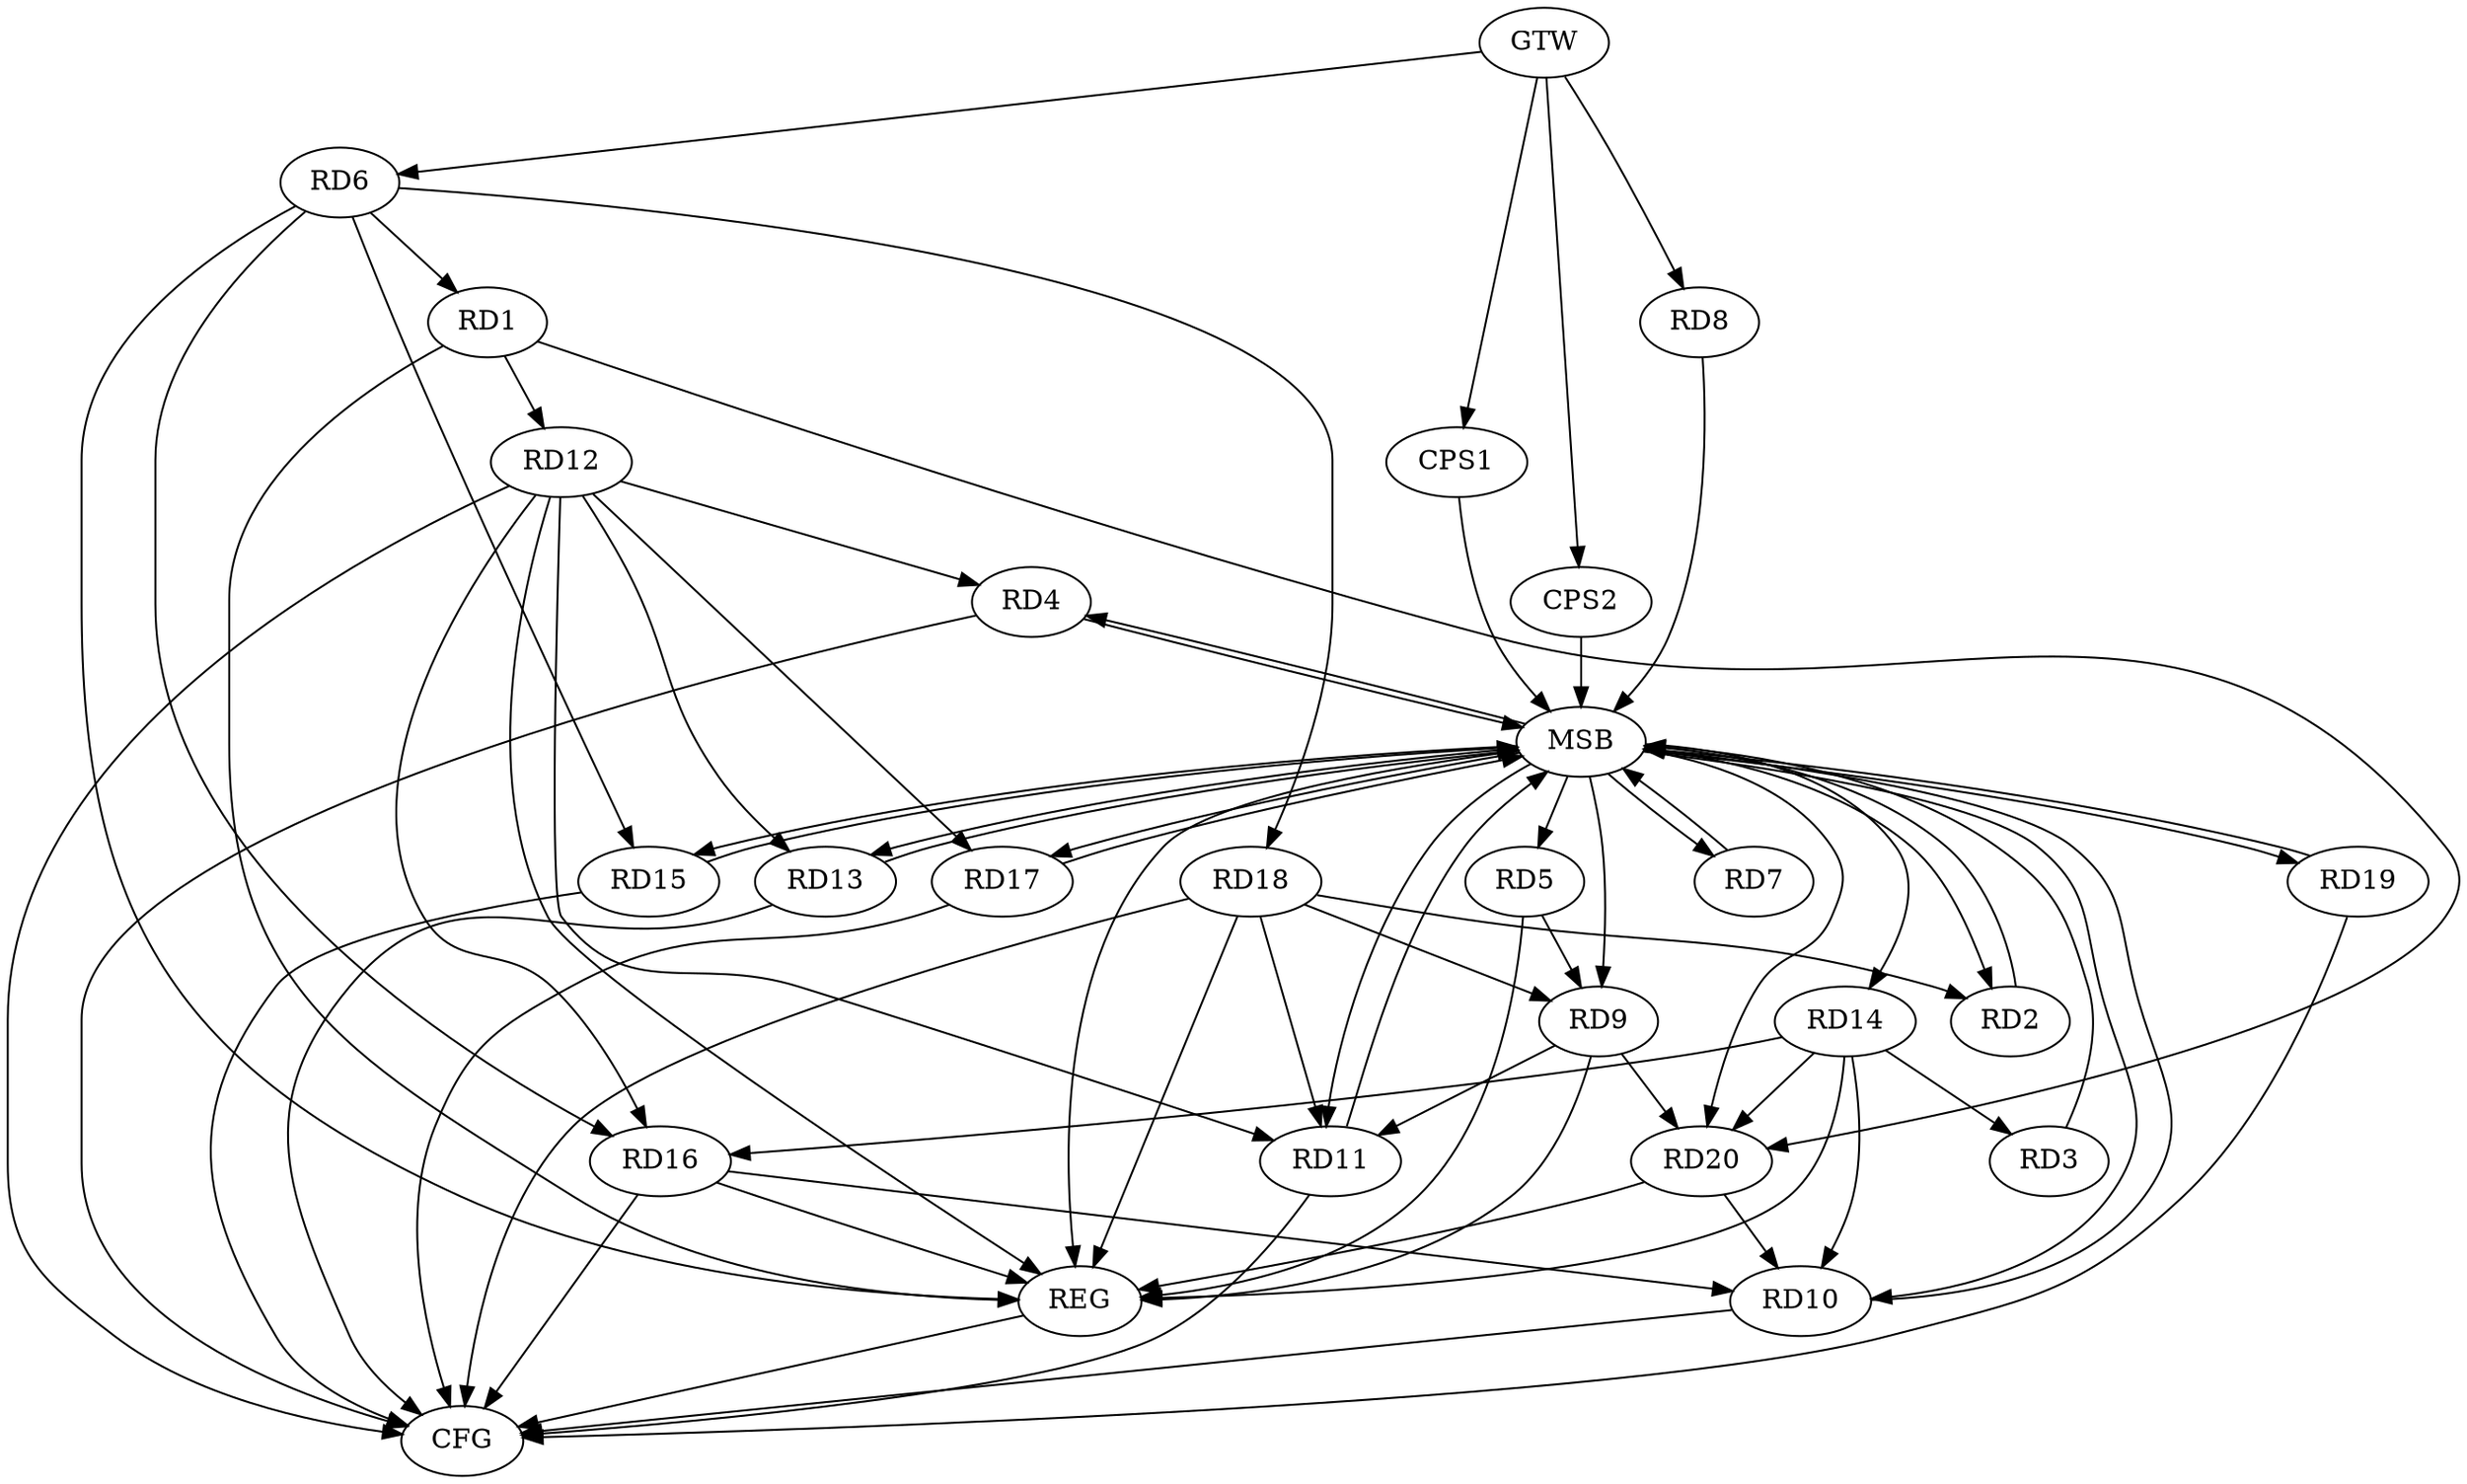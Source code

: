 strict digraph G {
  RD1 [ label="RD1" ];
  RD2 [ label="RD2" ];
  RD3 [ label="RD3" ];
  RD4 [ label="RD4" ];
  RD5 [ label="RD5" ];
  RD6 [ label="RD6" ];
  RD7 [ label="RD7" ];
  RD8 [ label="RD8" ];
  RD9 [ label="RD9" ];
  RD10 [ label="RD10" ];
  RD11 [ label="RD11" ];
  RD12 [ label="RD12" ];
  RD13 [ label="RD13" ];
  RD14 [ label="RD14" ];
  RD15 [ label="RD15" ];
  RD16 [ label="RD16" ];
  RD17 [ label="RD17" ];
  RD18 [ label="RD18" ];
  RD19 [ label="RD19" ];
  RD20 [ label="RD20" ];
  CPS1 [ label="CPS1" ];
  CPS2 [ label="CPS2" ];
  GTW [ label="GTW" ];
  REG [ label="REG" ];
  MSB [ label="MSB" ];
  CFG [ label="CFG" ];
  RD6 -> RD1;
  RD1 -> RD12;
  RD1 -> RD20;
  RD18 -> RD2;
  RD14 -> RD3;
  RD12 -> RD4;
  RD5 -> RD9;
  RD6 -> RD15;
  RD6 -> RD16;
  RD6 -> RD18;
  RD9 -> RD11;
  RD18 -> RD9;
  RD9 -> RD20;
  RD14 -> RD10;
  RD16 -> RD10;
  RD20 -> RD10;
  RD12 -> RD11;
  RD18 -> RD11;
  RD12 -> RD13;
  RD12 -> RD16;
  RD12 -> RD17;
  RD14 -> RD16;
  RD14 -> RD20;
  GTW -> RD6;
  GTW -> RD8;
  GTW -> CPS1;
  GTW -> CPS2;
  RD1 -> REG;
  RD5 -> REG;
  RD6 -> REG;
  RD9 -> REG;
  RD12 -> REG;
  RD14 -> REG;
  RD16 -> REG;
  RD18 -> REG;
  RD20 -> REG;
  RD2 -> MSB;
  MSB -> RD7;
  MSB -> REG;
  RD3 -> MSB;
  MSB -> RD2;
  MSB -> RD17;
  RD4 -> MSB;
  RD7 -> MSB;
  MSB -> RD20;
  RD8 -> MSB;
  MSB -> RD9;
  RD10 -> MSB;
  MSB -> RD11;
  MSB -> RD15;
  MSB -> RD19;
  RD11 -> MSB;
  RD13 -> MSB;
  RD15 -> MSB;
  RD17 -> MSB;
  MSB -> RD5;
  MSB -> RD10;
  RD19 -> MSB;
  MSB -> RD13;
  CPS1 -> MSB;
  MSB -> RD4;
  MSB -> RD14;
  CPS2 -> MSB;
  RD10 -> CFG;
  RD15 -> CFG;
  RD19 -> CFG;
  RD17 -> CFG;
  RD18 -> CFG;
  RD4 -> CFG;
  RD12 -> CFG;
  RD13 -> CFG;
  RD11 -> CFG;
  RD16 -> CFG;
  REG -> CFG;
}
